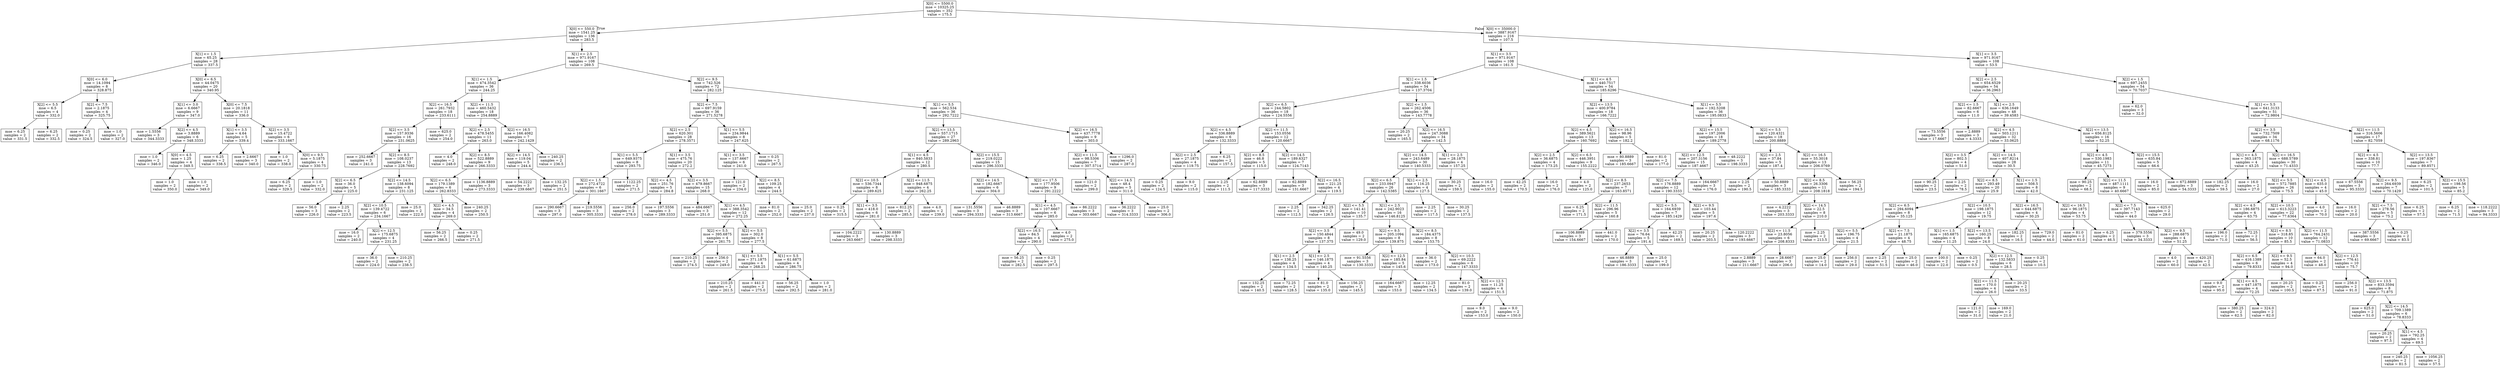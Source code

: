 digraph Tree {
node [shape=box] ;
0 [label="X[0] <= 5500.0\nmse = 10325.25\nsamples = 352\nvalue = 175.5"] ;
1 [label="X[0] <= 550.0\nmse = 1541.25\nsamples = 136\nvalue = 283.5"] ;
0 -> 1 [labeldistance=2.5, labelangle=45, headlabel="True"] ;
2 [label="X[1] <= 1.5\nmse = 65.25\nsamples = 28\nvalue = 337.5"] ;
1 -> 2 ;
3 [label="X[0] <= 6.0\nmse = 14.1094\nsamples = 8\nvalue = 328.875"] ;
2 -> 3 ;
4 [label="X[2] <= 5.5\nmse = 6.5\nsamples = 4\nvalue = 332.0"] ;
3 -> 4 ;
5 [label="mse = 6.25\nsamples = 2\nvalue = 331.5"] ;
4 -> 5 ;
6 [label="mse = 6.25\nsamples = 2\nvalue = 332.5"] ;
4 -> 6 ;
7 [label="X[2] <= 7.5\nmse = 2.1875\nsamples = 4\nvalue = 325.75"] ;
3 -> 7 ;
8 [label="mse = 0.25\nsamples = 2\nvalue = 324.5"] ;
7 -> 8 ;
9 [label="mse = 1.0\nsamples = 2\nvalue = 327.0"] ;
7 -> 9 ;
10 [label="X[0] <= 6.5\nmse = 44.0475\nsamples = 20\nvalue = 340.95"] ;
2 -> 10 ;
11 [label="X[1] <= 3.0\nmse = 6.6667\nsamples = 9\nvalue = 347.0"] ;
10 -> 11 ;
12 [label="mse = 1.5556\nsamples = 3\nvalue = 344.3333"] ;
11 -> 12 ;
13 [label="X[2] <= 4.5\nmse = 3.8889\nsamples = 6\nvalue = 348.3333"] ;
11 -> 13 ;
14 [label="mse = 1.0\nsamples = 2\nvalue = 346.0"] ;
13 -> 14 ;
15 [label="X[0] <= 4.5\nmse = 1.25\nsamples = 4\nvalue = 349.5"] ;
13 -> 15 ;
16 [label="mse = 1.0\nsamples = 2\nvalue = 350.0"] ;
15 -> 16 ;
17 [label="mse = 1.0\nsamples = 2\nvalue = 349.0"] ;
15 -> 17 ;
18 [label="X[0] <= 7.5\nmse = 20.1818\nsamples = 11\nvalue = 336.0"] ;
10 -> 18 ;
19 [label="X[1] <= 3.5\nmse = 4.64\nsamples = 5\nvalue = 339.4"] ;
18 -> 19 ;
20 [label="mse = 6.25\nsamples = 2\nvalue = 338.5"] ;
19 -> 20 ;
21 [label="mse = 2.6667\nsamples = 3\nvalue = 340.0"] ;
19 -> 21 ;
22 [label="X[2] <= 3.5\nmse = 15.4722\nsamples = 6\nvalue = 333.1667"] ;
18 -> 22 ;
23 [label="mse = 1.0\nsamples = 2\nvalue = 338.0"] ;
22 -> 23 ;
24 [label="X[0] <= 9.5\nmse = 5.1875\nsamples = 4\nvalue = 330.75"] ;
22 -> 24 ;
25 [label="mse = 6.25\nsamples = 2\nvalue = 329.5"] ;
24 -> 25 ;
26 [label="mse = 1.0\nsamples = 2\nvalue = 332.0"] ;
24 -> 26 ;
27 [label="X[1] <= 2.5\nmse = 971.9167\nsamples = 108\nvalue = 269.5"] ;
1 -> 27 ;
28 [label="X[1] <= 1.5\nmse = 474.3542\nsamples = 36\nvalue = 244.25"] ;
27 -> 28 ;
29 [label="X[2] <= 16.5\nmse = 261.7932\nsamples = 18\nvalue = 233.6111"] ;
28 -> 29 ;
30 [label="X[2] <= 3.5\nmse = 157.9336\nsamples = 16\nvalue = 231.0625"] ;
29 -> 30 ;
31 [label="mse = 252.6667\nsamples = 3\nvalue = 241.0"] ;
30 -> 31 ;
32 [label="X[2] <= 8.5\nmse = 108.0237\nsamples = 13\nvalue = 228.7692"] ;
30 -> 32 ;
33 [label="X[2] <= 6.5\nmse = 36.0\nsamples = 5\nvalue = 225.0"] ;
32 -> 33 ;
34 [label="mse = 56.0\nsamples = 3\nvalue = 226.0"] ;
33 -> 34 ;
35 [label="mse = 2.25\nsamples = 2\nvalue = 223.5"] ;
33 -> 35 ;
36 [label="X[2] <= 14.5\nmse = 138.6094\nsamples = 8\nvalue = 231.125"] ;
32 -> 36 ;
37 [label="X[2] <= 10.5\nmse = 139.4722\nsamples = 6\nvalue = 234.1667"] ;
36 -> 37 ;
38 [label="mse = 16.0\nsamples = 2\nvalue = 240.0"] ;
37 -> 38 ;
39 [label="X[2] <= 12.5\nmse = 175.6875\nsamples = 4\nvalue = 231.25"] ;
37 -> 39 ;
40 [label="mse = 36.0\nsamples = 2\nvalue = 224.0"] ;
39 -> 40 ;
41 [label="mse = 210.25\nsamples = 2\nvalue = 238.5"] ;
39 -> 41 ;
42 [label="mse = 25.0\nsamples = 2\nvalue = 222.0"] ;
36 -> 42 ;
43 [label="mse = 625.0\nsamples = 2\nvalue = 254.0"] ;
29 -> 43 ;
44 [label="X[2] <= 11.5\nmse = 460.5432\nsamples = 18\nvalue = 254.8889"] ;
28 -> 44 ;
45 [label="X[2] <= 2.5\nmse = 478.5455\nsamples = 11\nvalue = 263.0"] ;
44 -> 45 ;
46 [label="mse = 4.0\nsamples = 2\nvalue = 248.0"] ;
45 -> 46 ;
47 [label="X[2] <= 8.5\nmse = 522.8889\nsamples = 9\nvalue = 266.3333"] ;
45 -> 47 ;
48 [label="X[2] <= 6.5\nmse = 179.1389\nsamples = 6\nvalue = 262.8333"] ;
47 -> 48 ;
49 [label="X[2] <= 4.5\nmse = 34.5\nsamples = 4\nvalue = 269.0"] ;
48 -> 49 ;
50 [label="mse = 56.25\nsamples = 2\nvalue = 266.5"] ;
49 -> 50 ;
51 [label="mse = 0.25\nsamples = 2\nvalue = 271.5"] ;
49 -> 51 ;
52 [label="mse = 240.25\nsamples = 2\nvalue = 250.5"] ;
48 -> 52 ;
53 [label="mse = 1136.8889\nsamples = 3\nvalue = 273.3333"] ;
47 -> 53 ;
54 [label="X[2] <= 16.5\nmse = 166.4082\nsamples = 7\nvalue = 242.1429"] ;
44 -> 54 ;
55 [label="X[2] <= 14.5\nmse = 119.04\nsamples = 5\nvalue = 244.4"] ;
54 -> 55 ;
56 [label="mse = 54.2222\nsamples = 3\nvalue = 239.6667"] ;
55 -> 56 ;
57 [label="mse = 132.25\nsamples = 2\nvalue = 251.5"] ;
55 -> 57 ;
58 [label="mse = 240.25\nsamples = 2\nvalue = 236.5"] ;
54 -> 58 ;
59 [label="X[2] <= 9.5\nmse = 742.526\nsamples = 72\nvalue = 282.125"] ;
27 -> 59 ;
60 [label="X[2] <= 7.5\nmse = 697.9159\nsamples = 36\nvalue = 271.5278"] ;
59 -> 60 ;
61 [label="X[2] <= 2.5\nmse = 620.301\nsamples = 28\nvalue = 278.3571"] ;
60 -> 61 ;
62 [label="X[1] <= 5.5\nmse = 649.9375\nsamples = 8\nvalue = 293.75"] ;
61 -> 62 ;
63 [label="X[2] <= 1.5\nmse = 272.4722\nsamples = 6\nvalue = 301.1667"] ;
62 -> 63 ;
64 [label="mse = 290.6667\nsamples = 3\nvalue = 297.0"] ;
63 -> 64 ;
65 [label="mse = 219.5556\nsamples = 3\nvalue = 305.3333"] ;
63 -> 65 ;
66 [label="mse = 1122.25\nsamples = 2\nvalue = 271.5"] ;
62 -> 66 ;
67 [label="X[1] <= 3.5\nmse = 475.76\nsamples = 20\nvalue = 272.2"] ;
61 -> 67 ;
68 [label="X[2] <= 4.5\nmse = 251.76\nsamples = 5\nvalue = 284.8"] ;
67 -> 68 ;
69 [label="mse = 256.0\nsamples = 2\nvalue = 278.0"] ;
68 -> 69 ;
70 [label="mse = 197.5556\nsamples = 3\nvalue = 289.3333"] ;
68 -> 70 ;
71 [label="X[2] <= 3.5\nmse = 479.8667\nsamples = 15\nvalue = 268.0"] ;
67 -> 71 ;
72 [label="mse = 484.6667\nsamples = 3\nvalue = 251.0"] ;
71 -> 72 ;
73 [label="X[1] <= 4.5\nmse = 388.3542\nsamples = 12\nvalue = 272.25"] ;
71 -> 73 ;
74 [label="X[2] <= 5.5\nmse = 395.6875\nsamples = 4\nvalue = 261.75"] ;
73 -> 74 ;
75 [label="mse = 210.25\nsamples = 2\nvalue = 274.5"] ;
74 -> 75 ;
76 [label="mse = 256.0\nsamples = 2\nvalue = 249.0"] ;
74 -> 76 ;
77 [label="X[2] <= 5.5\nmse = 302.0\nsamples = 8\nvalue = 277.5"] ;
73 -> 77 ;
78 [label="X[1] <= 5.5\nmse = 371.1875\nsamples = 4\nvalue = 268.25"] ;
77 -> 78 ;
79 [label="mse = 210.25\nsamples = 2\nvalue = 261.5"] ;
78 -> 79 ;
80 [label="mse = 441.0\nsamples = 2\nvalue = 275.0"] ;
78 -> 80 ;
81 [label="X[1] <= 5.5\nmse = 61.6875\nsamples = 4\nvalue = 286.75"] ;
77 -> 81 ;
82 [label="mse = 56.25\nsamples = 2\nvalue = 292.5"] ;
81 -> 82 ;
83 [label="mse = 1.0\nsamples = 2\nvalue = 281.0"] ;
81 -> 83 ;
84 [label="X[1] <= 5.5\nmse = 234.9844\nsamples = 8\nvalue = 247.625"] ;
60 -> 84 ;
85 [label="X[1] <= 3.5\nmse = 137.6667\nsamples = 6\nvalue = 241.0"] ;
84 -> 85 ;
86 [label="mse = 121.0\nsamples = 2\nvalue = 234.0"] ;
85 -> 86 ;
87 [label="X[2] <= 8.5\nmse = 109.25\nsamples = 4\nvalue = 244.5"] ;
85 -> 87 ;
88 [label="mse = 81.0\nsamples = 2\nvalue = 252.0"] ;
87 -> 88 ;
89 [label="mse = 25.0\nsamples = 2\nvalue = 237.0"] ;
87 -> 89 ;
90 [label="mse = 0.25\nsamples = 2\nvalue = 267.5"] ;
84 -> 90 ;
91 [label="X[1] <= 5.5\nmse = 562.534\nsamples = 36\nvalue = 292.7222"] ;
59 -> 91 ;
92 [label="X[2] <= 13.5\nmse = 557.1715\nsamples = 27\nvalue = 289.2963"] ;
91 -> 92 ;
93 [label="X[1] <= 4.5\nmse = 840.5833\nsamples = 12\nvalue = 280.5"] ;
92 -> 93 ;
94 [label="X[2] <= 10.5\nmse = 536.7344\nsamples = 8\nvalue = 289.625"] ;
93 -> 94 ;
95 [label="mse = 0.25\nsamples = 2\nvalue = 315.5"] ;
94 -> 95 ;
96 [label="X[1] <= 3.5\nmse = 418.0\nsamples = 6\nvalue = 281.0"] ;
94 -> 96 ;
97 [label="mse = 104.2222\nsamples = 3\nvalue = 263.6667"] ;
96 -> 97 ;
98 [label="mse = 130.8889\nsamples = 3\nvalue = 298.3333"] ;
96 -> 98 ;
99 [label="X[2] <= 11.5\nmse = 948.6875\nsamples = 4\nvalue = 262.25"] ;
93 -> 99 ;
100 [label="mse = 812.25\nsamples = 2\nvalue = 285.5"] ;
99 -> 100 ;
101 [label="mse = 4.0\nsamples = 2\nvalue = 239.0"] ;
99 -> 101 ;
102 [label="X[2] <= 15.5\nmse = 219.0222\nsamples = 15\nvalue = 296.3333"] ;
92 -> 102 ;
103 [label="X[2] <= 14.5\nmse = 182.6667\nsamples = 6\nvalue = 304.0"] ;
102 -> 103 ;
104 [label="mse = 131.5556\nsamples = 3\nvalue = 294.3333"] ;
103 -> 104 ;
105 [label="mse = 46.8889\nsamples = 3\nvalue = 313.6667"] ;
103 -> 105 ;
106 [label="X[2] <= 17.5\nmse = 177.9506\nsamples = 9\nvalue = 291.2222"] ;
102 -> 106 ;
107 [label="X[1] <= 4.5\nmse = 107.6667\nsamples = 6\nvalue = 285.0"] ;
106 -> 107 ;
108 [label="X[2] <= 16.5\nmse = 84.5\nsamples = 4\nvalue = 290.0"] ;
107 -> 108 ;
109 [label="mse = 56.25\nsamples = 2\nvalue = 282.5"] ;
108 -> 109 ;
110 [label="mse = 0.25\nsamples = 2\nvalue = 297.5"] ;
108 -> 110 ;
111 [label="mse = 4.0\nsamples = 2\nvalue = 275.0"] ;
107 -> 111 ;
112 [label="mse = 86.2222\nsamples = 3\nvalue = 303.6667"] ;
106 -> 112 ;
113 [label="X[2] <= 16.5\nmse = 437.7778\nsamples = 9\nvalue = 303.0"] ;
91 -> 113 ;
114 [label="X[2] <= 11.5\nmse = 98.5306\nsamples = 7\nvalue = 307.5714"] ;
113 -> 114 ;
115 [label="mse = 121.0\nsamples = 2\nvalue = 299.0"] ;
114 -> 115 ;
116 [label="X[2] <= 14.5\nmse = 48.4\nsamples = 5\nvalue = 311.0"] ;
114 -> 116 ;
117 [label="mse = 36.2222\nsamples = 3\nvalue = 314.3333"] ;
116 -> 117 ;
118 [label="mse = 25.0\nsamples = 2\nvalue = 306.0"] ;
116 -> 118 ;
119 [label="mse = 1296.0\nsamples = 2\nvalue = 287.0"] ;
113 -> 119 ;
120 [label="X[0] <= 35000.0\nmse = 3887.9167\nsamples = 216\nvalue = 107.5"] ;
0 -> 120 [labeldistance=2.5, labelangle=-45, headlabel="False"] ;
121 [label="X[1] <= 3.5\nmse = 971.9167\nsamples = 108\nvalue = 161.5"] ;
120 -> 121 ;
122 [label="X[1] <= 1.5\nmse = 338.6036\nsamples = 54\nvalue = 137.3704"] ;
121 -> 122 ;
123 [label="X[2] <= 6.5\nmse = 244.5802\nsamples = 18\nvalue = 124.5556"] ;
122 -> 123 ;
124 [label="X[2] <= 4.5\nmse = 336.8889\nsamples = 6\nvalue = 132.3333"] ;
123 -> 124 ;
125 [label="X[2] <= 2.5\nmse = 27.1875\nsamples = 4\nvalue = 119.75"] ;
124 -> 125 ;
126 [label="mse = 0.25\nsamples = 2\nvalue = 124.5"] ;
125 -> 126 ;
127 [label="mse = 9.0\nsamples = 2\nvalue = 115.0"] ;
125 -> 127 ;
128 [label="mse = 6.25\nsamples = 2\nvalue = 157.5"] ;
124 -> 128 ;
129 [label="X[2] <= 11.5\nmse = 153.0556\nsamples = 12\nvalue = 120.6667"] ;
123 -> 129 ;
130 [label="X[2] <= 8.5\nmse = 46.8\nsamples = 5\nvalue = 115.0"] ;
129 -> 130 ;
131 [label="mse = 2.25\nsamples = 2\nvalue = 111.5"] ;
130 -> 131 ;
132 [label="mse = 62.8889\nsamples = 3\nvalue = 117.3333"] ;
130 -> 132 ;
133 [label="X[2] <= 14.5\nmse = 189.6327\nsamples = 7\nvalue = 124.7143"] ;
129 -> 133 ;
134 [label="mse = 62.8889\nsamples = 3\nvalue = 131.6667"] ;
133 -> 134 ;
135 [label="X[2] <= 16.5\nmse = 221.25\nsamples = 4\nvalue = 119.5"] ;
133 -> 135 ;
136 [label="mse = 2.25\nsamples = 2\nvalue = 112.5"] ;
135 -> 136 ;
137 [label="mse = 342.25\nsamples = 2\nvalue = 126.5"] ;
135 -> 137 ;
138 [label="X[2] <= 1.5\nmse = 262.4506\nsamples = 36\nvalue = 143.7778"] ;
122 -> 138 ;
139 [label="mse = 20.25\nsamples = 2\nvalue = 165.5"] ;
138 -> 139 ;
140 [label="X[2] <= 16.5\nmse = 247.3088\nsamples = 34\nvalue = 142.5"] ;
138 -> 140 ;
141 [label="X[2] <= 14.5\nmse = 243.6489\nsamples = 30\nvalue = 140.5333"] ;
140 -> 141 ;
142 [label="X[2] <= 6.5\nmse = 233.0947\nsamples = 26\nvalue = 142.5385"] ;
141 -> 142 ;
143 [label="X[2] <= 5.5\nmse = 141.41\nsamples = 10\nvalue = 135.7"] ;
142 -> 143 ;
144 [label="X[2] <= 3.5\nmse = 150.4844\nsamples = 8\nvalue = 137.375"] ;
143 -> 144 ;
145 [label="X[1] <= 2.5\nmse = 138.25\nsamples = 4\nvalue = 134.5"] ;
144 -> 145 ;
146 [label="mse = 132.25\nsamples = 2\nvalue = 140.5"] ;
145 -> 146 ;
147 [label="mse = 72.25\nsamples = 2\nvalue = 128.5"] ;
145 -> 147 ;
148 [label="X[1] <= 2.5\nmse = 146.1875\nsamples = 4\nvalue = 140.25"] ;
144 -> 148 ;
149 [label="mse = 81.0\nsamples = 2\nvalue = 135.0"] ;
148 -> 149 ;
150 [label="mse = 156.25\nsamples = 2\nvalue = 145.5"] ;
148 -> 150 ;
151 [label="mse = 49.0\nsamples = 2\nvalue = 129.0"] ;
143 -> 151 ;
152 [label="X[1] <= 2.5\nmse = 242.9023\nsamples = 16\nvalue = 146.8125"] ;
142 -> 152 ;
153 [label="X[2] <= 9.5\nmse = 205.1094\nsamples = 8\nvalue = 139.875"] ;
152 -> 153 ;
154 [label="mse = 91.5556\nsamples = 3\nvalue = 130.3333"] ;
153 -> 154 ;
155 [label="X[2] <= 12.5\nmse = 185.84\nsamples = 5\nvalue = 145.6"] ;
153 -> 155 ;
156 [label="mse = 164.6667\nsamples = 3\nvalue = 153.0"] ;
155 -> 156 ;
157 [label="mse = 12.25\nsamples = 2\nvalue = 134.5"] ;
155 -> 157 ;
158 [label="X[2] <= 8.5\nmse = 184.4375\nsamples = 8\nvalue = 153.75"] ;
152 -> 158 ;
159 [label="mse = 36.0\nsamples = 2\nvalue = 173.0"] ;
158 -> 159 ;
160 [label="X[2] <= 10.5\nmse = 69.2222\nsamples = 6\nvalue = 147.3333"] ;
158 -> 160 ;
161 [label="mse = 81.0\nsamples = 2\nvalue = 139.0"] ;
160 -> 161 ;
162 [label="X[2] <= 12.5\nmse = 11.25\nsamples = 4\nvalue = 151.5"] ;
160 -> 162 ;
163 [label="mse = 9.0\nsamples = 2\nvalue = 153.0"] ;
162 -> 163 ;
164 [label="mse = 9.0\nsamples = 2\nvalue = 150.0"] ;
162 -> 164 ;
165 [label="X[1] <= 2.5\nmse = 116.25\nsamples = 4\nvalue = 127.5"] ;
141 -> 165 ;
166 [label="mse = 2.25\nsamples = 2\nvalue = 117.5"] ;
165 -> 166 ;
167 [label="mse = 30.25\nsamples = 2\nvalue = 137.5"] ;
165 -> 167 ;
168 [label="X[1] <= 2.5\nmse = 28.1875\nsamples = 4\nvalue = 157.25"] ;
140 -> 168 ;
169 [label="mse = 30.25\nsamples = 2\nvalue = 159.5"] ;
168 -> 169 ;
170 [label="mse = 16.0\nsamples = 2\nvalue = 155.0"] ;
168 -> 170 ;
171 [label="X[1] <= 4.5\nmse = 440.7517\nsamples = 54\nvalue = 185.6296"] ;
121 -> 171 ;
172 [label="X[2] <= 13.5\nmse = 400.9784\nsamples = 18\nvalue = 166.7222"] ;
171 -> 172 ;
173 [label="X[2] <= 4.5\nmse = 389.5621\nsamples = 13\nvalue = 160.7692"] ;
172 -> 173 ;
174 [label="X[2] <= 2.5\nmse = 36.6875\nsamples = 4\nvalue = 173.25"] ;
173 -> 174 ;
175 [label="mse = 42.25\nsamples = 2\nvalue = 170.5"] ;
174 -> 175 ;
176 [label="mse = 16.0\nsamples = 2\nvalue = 176.0"] ;
174 -> 176 ;
177 [label="X[2] <= 6.5\nmse = 446.3951\nsamples = 9\nvalue = 155.2222"] ;
173 -> 177 ;
178 [label="mse = 4.0\nsamples = 2\nvalue = 125.0"] ;
177 -> 178 ;
179 [label="X[2] <= 8.5\nmse = 237.2653\nsamples = 7\nvalue = 163.8571"] ;
177 -> 179 ;
180 [label="mse = 6.25\nsamples = 2\nvalue = 171.5"] ;
179 -> 180 ;
181 [label="X[2] <= 11.5\nmse = 296.96\nsamples = 5\nvalue = 160.8"] ;
179 -> 181 ;
182 [label="mse = 106.8889\nsamples = 3\nvalue = 154.6667"] ;
181 -> 182 ;
183 [label="mse = 441.0\nsamples = 2\nvalue = 170.0"] ;
181 -> 183 ;
184 [label="X[2] <= 16.5\nmse = 98.96\nsamples = 5\nvalue = 182.2"] ;
172 -> 184 ;
185 [label="mse = 80.8889\nsamples = 3\nvalue = 185.6667"] ;
184 -> 185 ;
186 [label="mse = 81.0\nsamples = 2\nvalue = 177.0"] ;
184 -> 186 ;
187 [label="X[1] <= 5.5\nmse = 192.5208\nsamples = 36\nvalue = 195.0833"] ;
171 -> 187 ;
188 [label="X[2] <= 15.5\nmse = 197.2006\nsamples = 18\nvalue = 189.2778"] ;
187 -> 188 ;
189 [label="X[2] <= 12.5\nmse = 207.3156\nsamples = 15\nvalue = 187.4667"] ;
188 -> 189 ;
190 [label="X[2] <= 7.5\nmse = 176.8889\nsamples = 12\nvalue = 190.3333"] ;
189 -> 190 ;
191 [label="X[2] <= 5.5\nmse = 164.6939\nsamples = 7\nvalue = 185.1429"] ;
190 -> 191 ;
192 [label="X[2] <= 3.5\nmse = 76.64\nsamples = 5\nvalue = 191.4"] ;
191 -> 192 ;
193 [label="mse = 46.8889\nsamples = 3\nvalue = 186.3333"] ;
192 -> 193 ;
194 [label="mse = 25.0\nsamples = 2\nvalue = 199.0"] ;
192 -> 194 ;
195 [label="mse = 42.25\nsamples = 2\nvalue = 169.5"] ;
191 -> 195 ;
196 [label="X[2] <= 9.5\nmse = 103.44\nsamples = 5\nvalue = 197.6"] ;
190 -> 196 ;
197 [label="mse = 20.25\nsamples = 2\nvalue = 203.5"] ;
196 -> 197 ;
198 [label="mse = 120.2222\nsamples = 3\nvalue = 193.6667"] ;
196 -> 198 ;
199 [label="mse = 164.6667\nsamples = 3\nvalue = 176.0"] ;
189 -> 199 ;
200 [label="mse = 48.2222\nsamples = 3\nvalue = 198.3333"] ;
188 -> 200 ;
201 [label="X[2] <= 5.5\nmse = 120.4321\nsamples = 18\nvalue = 200.8889"] ;
187 -> 201 ;
202 [label="X[2] <= 2.5\nmse = 37.84\nsamples = 5\nvalue = 187.4"] ;
201 -> 202 ;
203 [label="mse = 2.25\nsamples = 2\nvalue = 190.5"] ;
202 -> 203 ;
204 [label="mse = 50.8889\nsamples = 3\nvalue = 185.3333"] ;
202 -> 204 ;
205 [label="X[2] <= 16.5\nmse = 55.3018\nsamples = 13\nvalue = 206.0769"] ;
201 -> 205 ;
206 [label="X[2] <= 8.5\nmse = 26.3306\nsamples = 11\nvalue = 208.1818"] ;
205 -> 206 ;
207 [label="mse = 4.2222\nsamples = 3\nvalue = 203.3333"] ;
206 -> 207 ;
208 [label="X[2] <= 14.5\nmse = 22.5\nsamples = 8\nvalue = 210.0"] ;
206 -> 208 ;
209 [label="X[2] <= 11.5\nmse = 23.8056\nsamples = 6\nvalue = 208.8333"] ;
208 -> 209 ;
210 [label="mse = 2.8889\nsamples = 3\nvalue = 211.6667"] ;
209 -> 210 ;
211 [label="mse = 28.6667\nsamples = 3\nvalue = 206.0"] ;
209 -> 211 ;
212 [label="mse = 2.25\nsamples = 2\nvalue = 213.5"] ;
208 -> 212 ;
213 [label="mse = 56.25\nsamples = 2\nvalue = 194.5"] ;
205 -> 213 ;
214 [label="X[1] <= 3.5\nmse = 971.9167\nsamples = 108\nvalue = 53.5"] ;
120 -> 214 ;
215 [label="X[2] <= 2.5\nmse = 654.6529\nsamples = 54\nvalue = 36.2963"] ;
214 -> 215 ;
216 [label="X[2] <= 1.5\nmse = 82.6667\nsamples = 6\nvalue = 11.0"] ;
215 -> 216 ;
217 [label="mse = 73.5556\nsamples = 3\nvalue = 17.6667"] ;
216 -> 217 ;
218 [label="mse = 2.8889\nsamples = 3\nvalue = 4.3333"] ;
216 -> 218 ;
219 [label="X[1] <= 2.5\nmse = 636.1649\nsamples = 48\nvalue = 39.4583"] ;
215 -> 219 ;
220 [label="X[2] <= 4.5\nmse = 503.1211\nsamples = 32\nvalue = 33.0625"] ;
219 -> 220 ;
221 [label="X[2] <= 3.5\nmse = 802.5\nsamples = 4\nvalue = 51.0"] ;
220 -> 221 ;
222 [label="mse = 90.25\nsamples = 2\nvalue = 23.5"] ;
221 -> 222 ;
223 [label="mse = 2.25\nsamples = 2\nvalue = 78.5"] ;
221 -> 223 ;
224 [label="X[2] <= 14.5\nmse = 407.8214\nsamples = 28\nvalue = 30.5"] ;
220 -> 224 ;
225 [label="X[2] <= 8.5\nmse = 293.49\nsamples = 20\nvalue = 25.9"] ;
224 -> 225 ;
226 [label="X[2] <= 6.5\nmse = 294.6094\nsamples = 8\nvalue = 35.125"] ;
225 -> 226 ;
227 [label="X[2] <= 5.5\nmse = 196.75\nsamples = 4\nvalue = 21.5"] ;
226 -> 227 ;
228 [label="mse = 25.0\nsamples = 2\nvalue = 14.0"] ;
227 -> 228 ;
229 [label="mse = 256.0\nsamples = 2\nvalue = 29.0"] ;
227 -> 229 ;
230 [label="X[2] <= 7.5\nmse = 21.1875\nsamples = 4\nvalue = 48.75"] ;
226 -> 230 ;
231 [label="mse = 2.25\nsamples = 2\nvalue = 51.5"] ;
230 -> 231 ;
232 [label="mse = 25.0\nsamples = 2\nvalue = 46.0"] ;
230 -> 232 ;
233 [label="X[2] <= 10.5\nmse = 198.1875\nsamples = 12\nvalue = 19.75"] ;
225 -> 233 ;
234 [label="X[1] <= 1.5\nmse = 165.6875\nsamples = 4\nvalue = 11.25"] ;
233 -> 234 ;
235 [label="mse = 100.0\nsamples = 2\nvalue = 22.0"] ;
234 -> 235 ;
236 [label="mse = 0.25\nsamples = 2\nvalue = 0.5"] ;
234 -> 236 ;
237 [label="X[2] <= 13.5\nmse = 160.25\nsamples = 8\nvalue = 24.0"] ;
233 -> 237 ;
238 [label="X[2] <= 12.5\nmse = 132.5833\nsamples = 6\nvalue = 28.5"] ;
237 -> 238 ;
239 [label="X[2] <= 11.5\nmse = 170.0\nsamples = 4\nvalue = 26.0"] ;
238 -> 239 ;
240 [label="mse = 121.0\nsamples = 2\nvalue = 31.0"] ;
239 -> 240 ;
241 [label="mse = 169.0\nsamples = 2\nvalue = 21.0"] ;
239 -> 241 ;
242 [label="mse = 20.25\nsamples = 2\nvalue = 33.5"] ;
238 -> 242 ;
243 [label="mse = 0.25\nsamples = 2\nvalue = 10.5"] ;
237 -> 243 ;
244 [label="X[1] <= 1.5\nmse = 508.5\nsamples = 8\nvalue = 42.0"] ;
224 -> 244 ;
245 [label="X[2] <= 16.5\nmse = 644.6875\nsamples = 4\nvalue = 30.25"] ;
244 -> 245 ;
246 [label="mse = 182.25\nsamples = 2\nvalue = 16.5"] ;
245 -> 246 ;
247 [label="mse = 729.0\nsamples = 2\nvalue = 44.0"] ;
245 -> 247 ;
248 [label="X[2] <= 16.5\nmse = 96.1875\nsamples = 4\nvalue = 53.75"] ;
244 -> 248 ;
249 [label="mse = 81.0\nsamples = 2\nvalue = 61.0"] ;
248 -> 249 ;
250 [label="mse = 6.25\nsamples = 2\nvalue = 46.5"] ;
248 -> 250 ;
251 [label="X[2] <= 13.5\nmse = 656.8125\nsamples = 16\nvalue = 52.25"] ;
219 -> 251 ;
252 [label="X[2] <= 4.5\nmse = 530.1983\nsamples = 11\nvalue = 45.7273"] ;
251 -> 252 ;
253 [label="mse = 90.25\nsamples = 2\nvalue = 68.5"] ;
252 -> 253 ;
254 [label="X[2] <= 11.5\nmse = 487.1111\nsamples = 9\nvalue = 40.6667"] ;
252 -> 254 ;
255 [label="X[2] <= 7.5\nmse = 397.7143\nsamples = 7\nvalue = 44.0"] ;
254 -> 255 ;
256 [label="mse = 379.5556\nsamples = 3\nvalue = 34.3333"] ;
255 -> 256 ;
257 [label="X[2] <= 9.5\nmse = 288.6875\nsamples = 4\nvalue = 51.25"] ;
255 -> 257 ;
258 [label="mse = 4.0\nsamples = 2\nvalue = 60.0"] ;
257 -> 258 ;
259 [label="mse = 420.25\nsamples = 2\nvalue = 42.5"] ;
257 -> 259 ;
260 [label="mse = 625.0\nsamples = 2\nvalue = 29.0"] ;
254 -> 260 ;
261 [label="X[2] <= 15.5\nmse = 635.84\nsamples = 5\nvalue = 66.6"] ;
251 -> 261 ;
262 [label="mse = 16.0\nsamples = 2\nvalue = 85.0"] ;
261 -> 262 ;
263 [label="mse = 672.8889\nsamples = 3\nvalue = 54.3333"] ;
261 -> 263 ;
264 [label="X[2] <= 1.5\nmse = 697.2455\nsamples = 54\nvalue = 70.7037"] ;
214 -> 264 ;
265 [label="mse = 62.0\nsamples = 3\nvalue = 32.0"] ;
264 -> 265 ;
266 [label="X[1] <= 5.5\nmse = 641.3133\nsamples = 51\nvalue = 72.9804"] ;
264 -> 266 ;
267 [label="X[2] <= 3.5\nmse = 732.7509\nsamples = 34\nvalue = 68.1176"] ;
266 -> 267 ;
268 [label="X[1] <= 4.5\nmse = 363.1875\nsamples = 4\nvalue = 43.25"] ;
267 -> 268 ;
269 [label="mse = 182.25\nsamples = 2\nvalue = 59.5"] ;
268 -> 269 ;
270 [label="mse = 16.0\nsamples = 2\nvalue = 27.0"] ;
268 -> 270 ;
271 [label="X[2] <= 16.5\nmse = 688.5789\nsamples = 30\nvalue = 71.4333"] ;
267 -> 271 ;
272 [label="X[2] <= 5.5\nmse = 572.7885\nsamples = 26\nvalue = 75.5"] ;
271 -> 272 ;
273 [label="X[2] <= 4.5\nmse = 186.6875\nsamples = 4\nvalue = 63.75"] ;
272 -> 273 ;
274 [label="mse = 196.0\nsamples = 2\nvalue = 71.0"] ;
273 -> 274 ;
275 [label="mse = 72.25\nsamples = 2\nvalue = 56.5"] ;
273 -> 275 ;
276 [label="X[2] <= 10.5\nmse = 613.3223\nsamples = 22\nvalue = 77.6364"] ;
272 -> 276 ;
277 [label="X[2] <= 8.5\nmse = 318.85\nsamples = 10\nvalue = 85.5"] ;
276 -> 277 ;
278 [label="X[2] <= 6.5\nmse = 416.1389\nsamples = 6\nvalue = 79.8333"] ;
277 -> 278 ;
279 [label="mse = 9.0\nsamples = 2\nvalue = 95.0"] ;
278 -> 279 ;
280 [label="X[1] <= 4.5\nmse = 447.1875\nsamples = 4\nvalue = 72.25"] ;
278 -> 280 ;
281 [label="mse = 380.25\nsamples = 2\nvalue = 62.5"] ;
280 -> 281 ;
282 [label="mse = 324.0\nsamples = 2\nvalue = 82.0"] ;
280 -> 282 ;
283 [label="X[2] <= 9.5\nmse = 52.5\nsamples = 4\nvalue = 94.0"] ;
277 -> 283 ;
284 [label="mse = 20.25\nsamples = 2\nvalue = 100.5"] ;
283 -> 284 ;
285 [label="mse = 0.25\nsamples = 2\nvalue = 87.5"] ;
283 -> 285 ;
286 [label="X[2] <= 11.5\nmse = 764.2431\nsamples = 12\nvalue = 71.0833"] ;
276 -> 286 ;
287 [label="mse = 64.0\nsamples = 2\nvalue = 48.0"] ;
286 -> 287 ;
288 [label="X[2] <= 12.5\nmse = 776.41\nsamples = 10\nvalue = 75.7"] ;
286 -> 288 ;
289 [label="mse = 256.0\nsamples = 2\nvalue = 91.0"] ;
288 -> 289 ;
290 [label="X[2] <= 13.5\nmse = 833.3594\nsamples = 8\nvalue = 71.875"] ;
288 -> 290 ;
291 [label="mse = 625.0\nsamples = 2\nvalue = 51.0"] ;
290 -> 291 ;
292 [label="X[2] <= 14.5\nmse = 709.1389\nsamples = 6\nvalue = 78.8333"] ;
290 -> 292 ;
293 [label="mse = 20.25\nsamples = 2\nvalue = 97.5"] ;
292 -> 293 ;
294 [label="X[1] <= 4.5\nmse = 792.25\nsamples = 4\nvalue = 69.5"] ;
292 -> 294 ;
295 [label="mse = 240.25\nsamples = 2\nvalue = 81.5"] ;
294 -> 295 ;
296 [label="mse = 1056.25\nsamples = 2\nvalue = 57.5"] ;
294 -> 296 ;
297 [label="X[1] <= 4.5\nmse = 635.0\nsamples = 4\nvalue = 45.0"] ;
271 -> 297 ;
298 [label="mse = 4.0\nsamples = 2\nvalue = 70.0"] ;
297 -> 298 ;
299 [label="mse = 16.0\nsamples = 2\nvalue = 20.0"] ;
297 -> 299 ;
300 [label="X[2] <= 11.5\nmse = 316.5606\nsamples = 17\nvalue = 82.7059"] ;
266 -> 300 ;
301 [label="X[2] <= 4.5\nmse = 338.81\nsamples = 10\nvalue = 77.7"] ;
300 -> 301 ;
302 [label="mse = 67.5556\nsamples = 3\nvalue = 95.3333"] ;
301 -> 302 ;
303 [label="X[2] <= 9.5\nmse = 264.6939\nsamples = 7\nvalue = 70.1429"] ;
301 -> 303 ;
304 [label="X[2] <= 7.5\nmse = 278.56\nsamples = 5\nvalue = 75.2"] ;
303 -> 304 ;
305 [label="mse = 387.5556\nsamples = 3\nvalue = 69.6667"] ;
304 -> 305 ;
306 [label="mse = 0.25\nsamples = 2\nvalue = 83.5"] ;
304 -> 306 ;
307 [label="mse = 6.25\nsamples = 2\nvalue = 57.5"] ;
303 -> 307 ;
308 [label="X[2] <= 13.5\nmse = 197.8367\nsamples = 7\nvalue = 89.8571"] ;
300 -> 308 ;
309 [label="mse = 6.25\nsamples = 2\nvalue = 101.5"] ;
308 -> 309 ;
310 [label="X[2] <= 15.5\nmse = 198.56\nsamples = 5\nvalue = 85.2"] ;
308 -> 310 ;
311 [label="mse = 6.25\nsamples = 2\nvalue = 71.5"] ;
310 -> 311 ;
312 [label="mse = 118.2222\nsamples = 3\nvalue = 94.3333"] ;
310 -> 312 ;
}